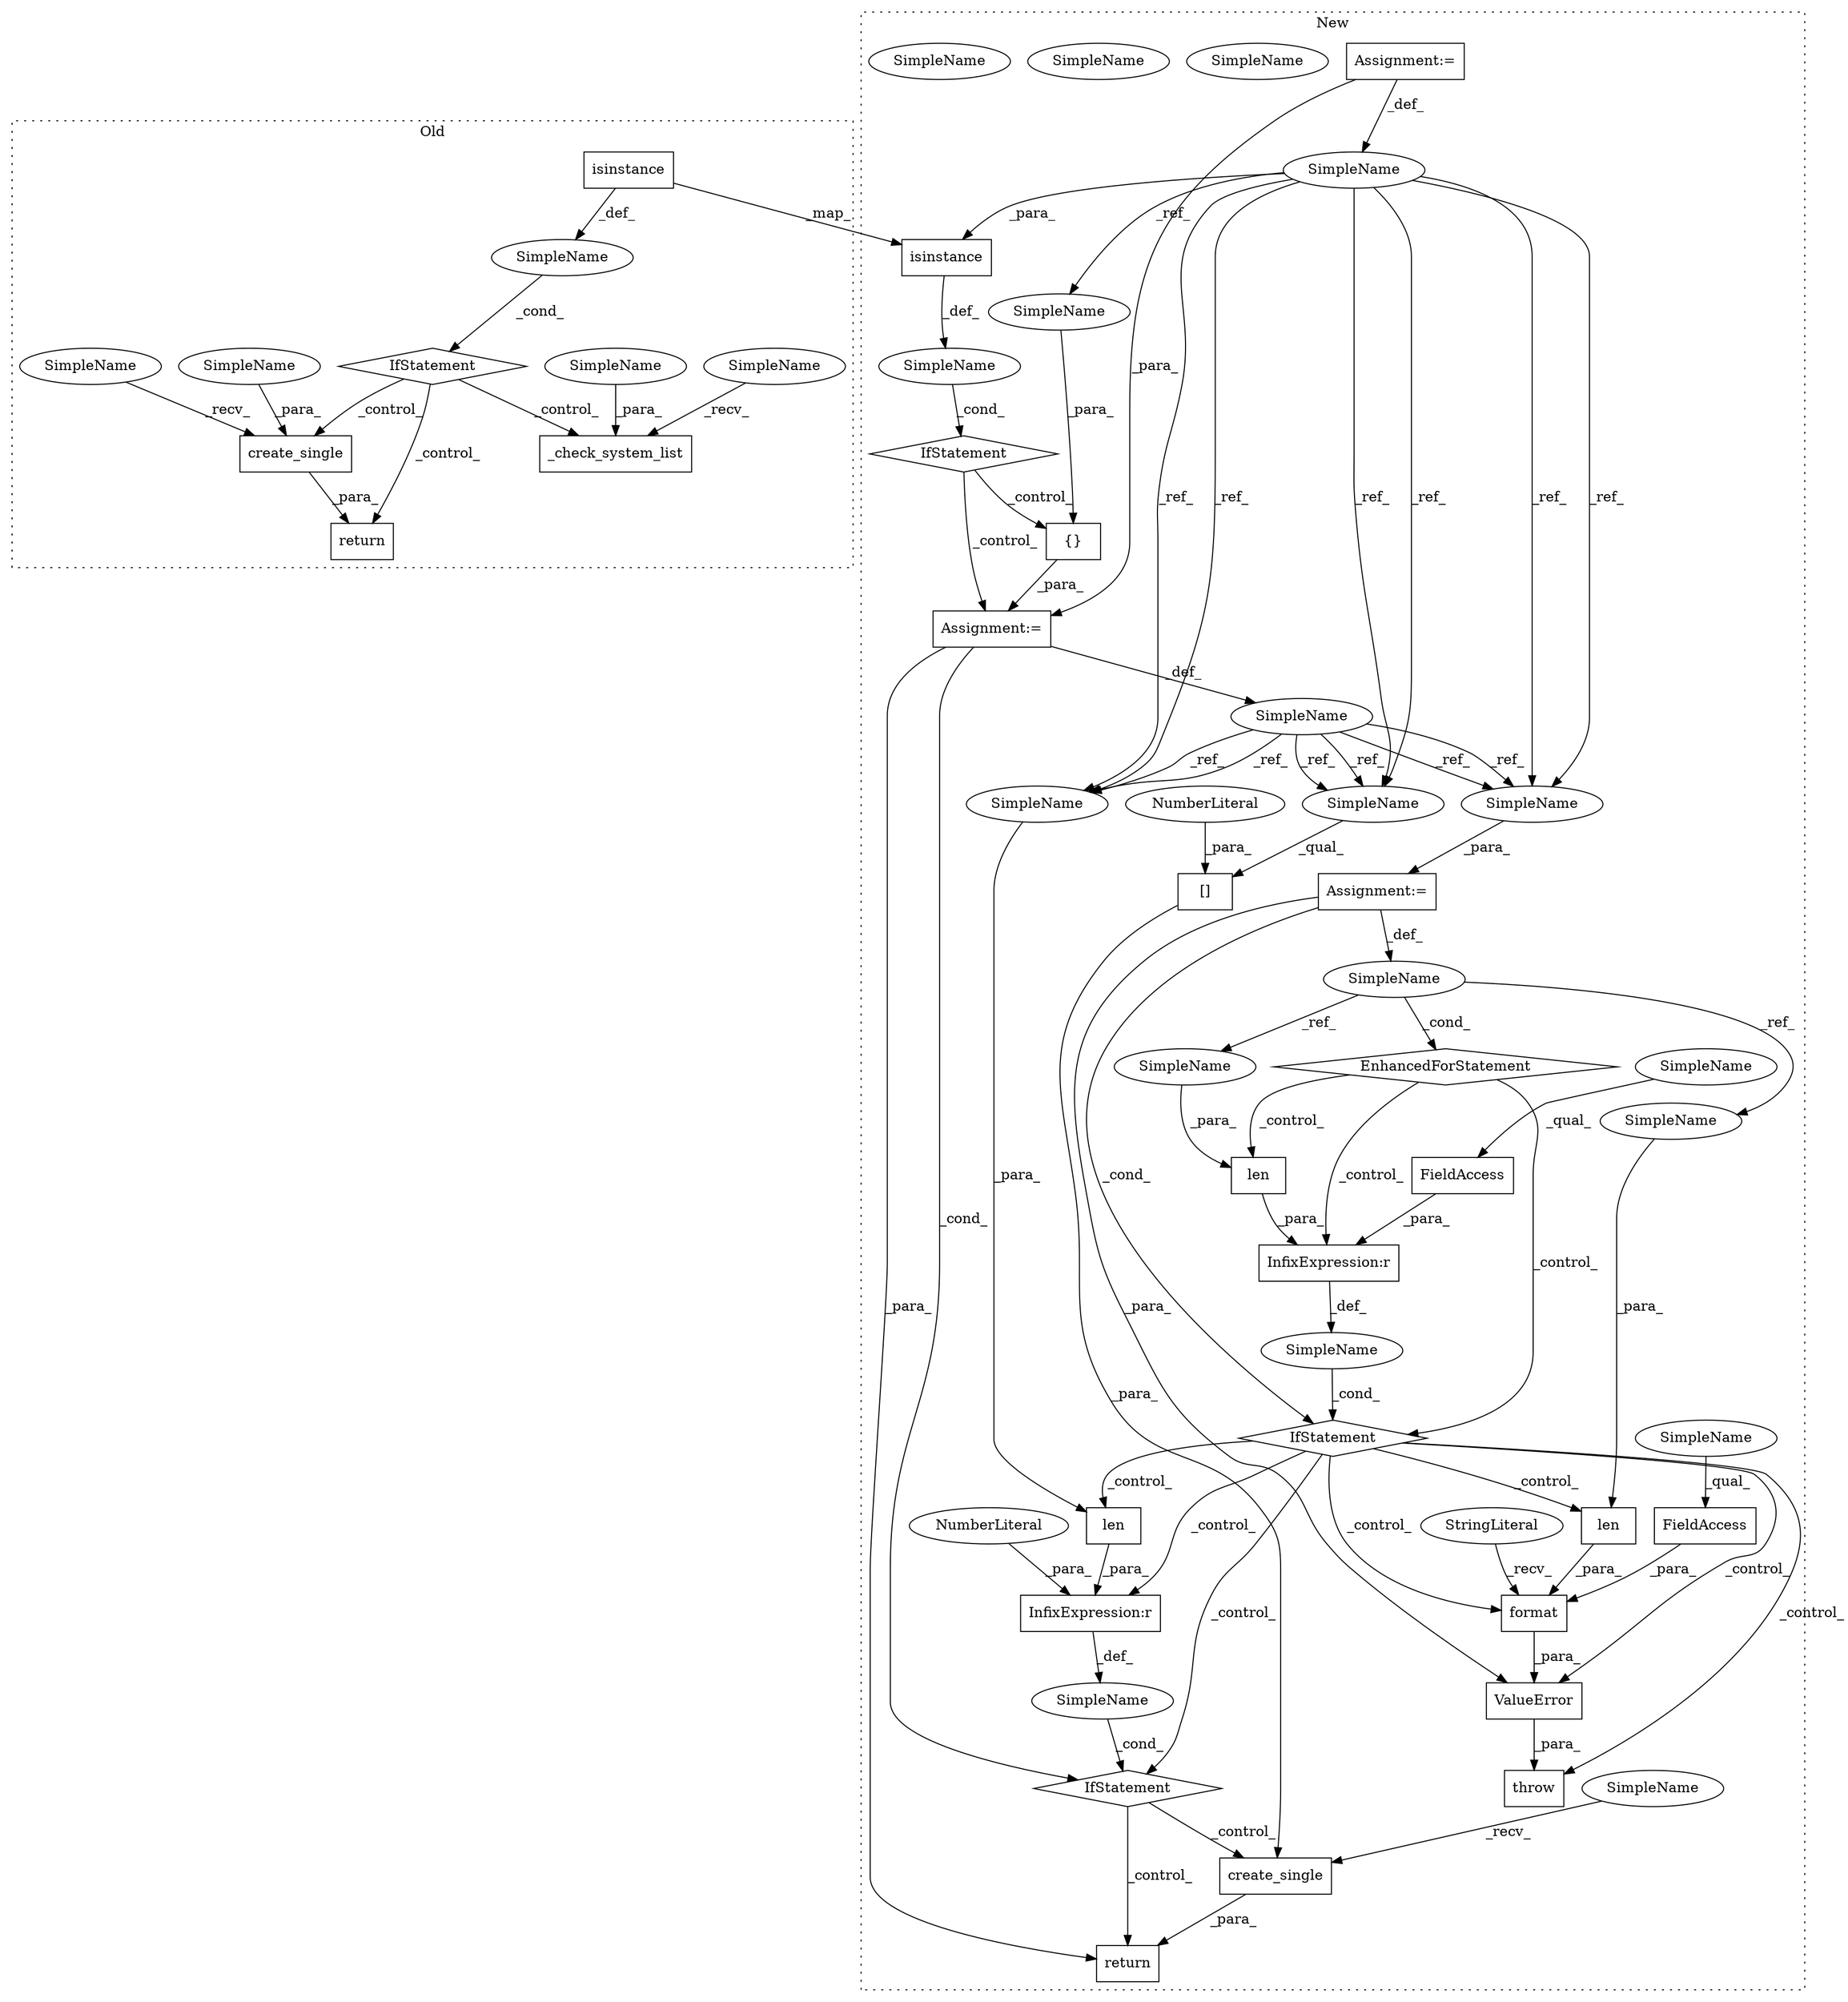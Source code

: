 digraph G {
subgraph cluster0 {
1 [label="create_single" a="32" s="693,736" l="14,1" shape="box"];
3 [label="_check_system_list" a="32" s="764,789" l="19,1" shape="box"];
12 [label="SimpleName" a="42" s="" l="" shape="ellipse"];
27 [label="IfStatement" a="25" s="618,671" l="4,2" shape="diamond"];
31 [label="isinstance" a="32" s="622,669" l="11,2" shape="box"];
37 [label="return" a="41" s="681" l="7" shape="box"];
44 [label="SimpleName" a="42" s="783" l="6" shape="ellipse"];
45 [label="SimpleName" a="42" s="707" l="6" shape="ellipse"];
46 [label="SimpleName" a="42" s="759" l="4" shape="ellipse"];
47 [label="SimpleName" a="42" s="688" l="4" shape="ellipse"];
label = "Old";
style="dotted";
}
subgraph cluster1 {
2 [label="create_single" a="32" s="1045,1091" l="14,1" shape="box"];
4 [label="SimpleName" a="42" s="792" l="1" shape="ellipse"];
5 [label="throw" a="53" s="853" l="6" shape="box"];
6 [label="[]" a="2" s="1059,1067" l="7,1" shape="box"];
7 [label="{}" a="4" s="715,722" l="1,1" shape="box"];
8 [label="NumberLiteral" a="34" s="1066" l="1" shape="ellipse"];
9 [label="EnhancedForStatement" a="70" s="735,802" l="53,2" shape="diamond"];
10 [label="format" a="32" s="951,981" l="7,1" shape="box"];
11 [label="SimpleName" a="42" s="463" l="6" shape="ellipse"];
13 [label="SimpleName" a="42" s="" l="" shape="ellipse"];
14 [label="SimpleName" a="42" s="" l="" shape="ellipse"];
15 [label="return" a="41" s="1033" l="7" shape="box"];
16 [label="InfixExpression:r" a="27" s="822" l="3" shape="box"];
17 [label="InfixExpression:r" a="27" s="1018" l="4" shape="box"];
18 [label="NumberLiteral" a="34" s="1022" l="1" shape="ellipse"];
19 [label="len" a="32" s="1007,1017" l="4,1" shape="box"];
20 [label="FieldAccess" a="22" s="965" l="16" shape="box"];
21 [label="len" a="32" s="958,963" l="4,1" shape="box"];
22 [label="SimpleName" a="42" s="" l="" shape="ellipse"];
23 [label="IfStatement" a="25" s="636,689" l="4,2" shape="diamond"];
24 [label="len" a="32" s="816,821" l="4,1" shape="box"];
25 [label="FieldAccess" a="22" s="825" l="16" shape="box"];
26 [label="IfStatement" a="25" s="1003,1023" l="4,2" shape="diamond"];
28 [label="ValueError" a="32" s="859,982" l="11,1" shape="box"];
29 [label="IfStatement" a="25" s="812,841" l="4,2" shape="diamond"];
30 [label="SimpleName" a="42" s="699" l="6" shape="ellipse"];
32 [label="isinstance" a="32" s="640,687" l="11,2" shape="box"];
33 [label="Assignment:=" a="7" s="705" l="1" shape="box"];
34 [label="Assignment:=" a="7" s="735,802" l="53,2" shape="box"];
35 [label="Assignment:=" a="7" s="463" l="6" shape="box"];
36 [label="StringLiteral" a="45" s="870" l="80" shape="ellipse"];
38 [label="SimpleName" a="42" s="1059" l="6" shape="ellipse"];
39 [label="SimpleName" a="42" s="716" l="6" shape="ellipse"];
40 [label="SimpleName" a="42" s="1011" l="6" shape="ellipse"];
41 [label="SimpleName" a="42" s="796" l="6" shape="ellipse"];
42 [label="SimpleName" a="42" s="962" l="1" shape="ellipse"];
43 [label="SimpleName" a="42" s="820" l="1" shape="ellipse"];
48 [label="SimpleName" a="42" s="1040" l="4" shape="ellipse"];
49 [label="SimpleName" a="42" s="965" l="4" shape="ellipse"];
50 [label="SimpleName" a="42" s="825" l="4" shape="ellipse"];
51 [label="SimpleName" a="42" s="1011" l="6" shape="ellipse"];
52 [label="SimpleName" a="42" s="1059" l="6" shape="ellipse"];
53 [label="SimpleName" a="42" s="796" l="6" shape="ellipse"];
label = "New";
style="dotted";
}
1 -> 37 [label="_para_"];
2 -> 15 [label="_para_"];
4 -> 43 [label="_ref_"];
4 -> 42 [label="_ref_"];
4 -> 9 [label="_cond_"];
6 -> 2 [label="_para_"];
7 -> 33 [label="_para_"];
8 -> 6 [label="_para_"];
9 -> 16 [label="_control_"];
9 -> 24 [label="_control_"];
9 -> 29 [label="_control_"];
10 -> 28 [label="_para_"];
11 -> 53 [label="_ref_"];
11 -> 39 [label="_ref_"];
11 -> 51 [label="_ref_"];
11 -> 53 [label="_ref_"];
11 -> 52 [label="_ref_"];
11 -> 51 [label="_ref_"];
11 -> 32 [label="_para_"];
11 -> 52 [label="_ref_"];
12 -> 27 [label="_cond_"];
13 -> 29 [label="_cond_"];
14 -> 26 [label="_cond_"];
16 -> 13 [label="_def_"];
17 -> 14 [label="_def_"];
18 -> 17 [label="_para_"];
19 -> 17 [label="_para_"];
20 -> 10 [label="_para_"];
21 -> 10 [label="_para_"];
22 -> 23 [label="_cond_"];
23 -> 33 [label="_control_"];
23 -> 7 [label="_control_"];
24 -> 16 [label="_para_"];
25 -> 16 [label="_para_"];
26 -> 2 [label="_control_"];
26 -> 15 [label="_control_"];
27 -> 37 [label="_control_"];
27 -> 1 [label="_control_"];
27 -> 3 [label="_control_"];
28 -> 5 [label="_para_"];
29 -> 26 [label="_control_"];
29 -> 17 [label="_control_"];
29 -> 19 [label="_control_"];
29 -> 21 [label="_control_"];
29 -> 10 [label="_control_"];
29 -> 28 [label="_control_"];
29 -> 5 [label="_control_"];
30 -> 53 [label="_ref_"];
30 -> 53 [label="_ref_"];
30 -> 51 [label="_ref_"];
30 -> 52 [label="_ref_"];
30 -> 51 [label="_ref_"];
30 -> 52 [label="_ref_"];
31 -> 12 [label="_def_"];
31 -> 32 [label="_map_"];
32 -> 22 [label="_def_"];
33 -> 26 [label="_cond_"];
33 -> 30 [label="_def_"];
33 -> 15 [label="_para_"];
34 -> 29 [label="_cond_"];
34 -> 28 [label="_para_"];
34 -> 4 [label="_def_"];
35 -> 33 [label="_para_"];
35 -> 11 [label="_def_"];
36 -> 10 [label="_recv_"];
39 -> 7 [label="_para_"];
42 -> 21 [label="_para_"];
43 -> 24 [label="_para_"];
44 -> 3 [label="_para_"];
45 -> 1 [label="_para_"];
46 -> 3 [label="_recv_"];
47 -> 1 [label="_recv_"];
48 -> 2 [label="_recv_"];
49 -> 20 [label="_qual_"];
50 -> 25 [label="_qual_"];
51 -> 19 [label="_para_"];
52 -> 6 [label="_qual_"];
53 -> 34 [label="_para_"];
}
